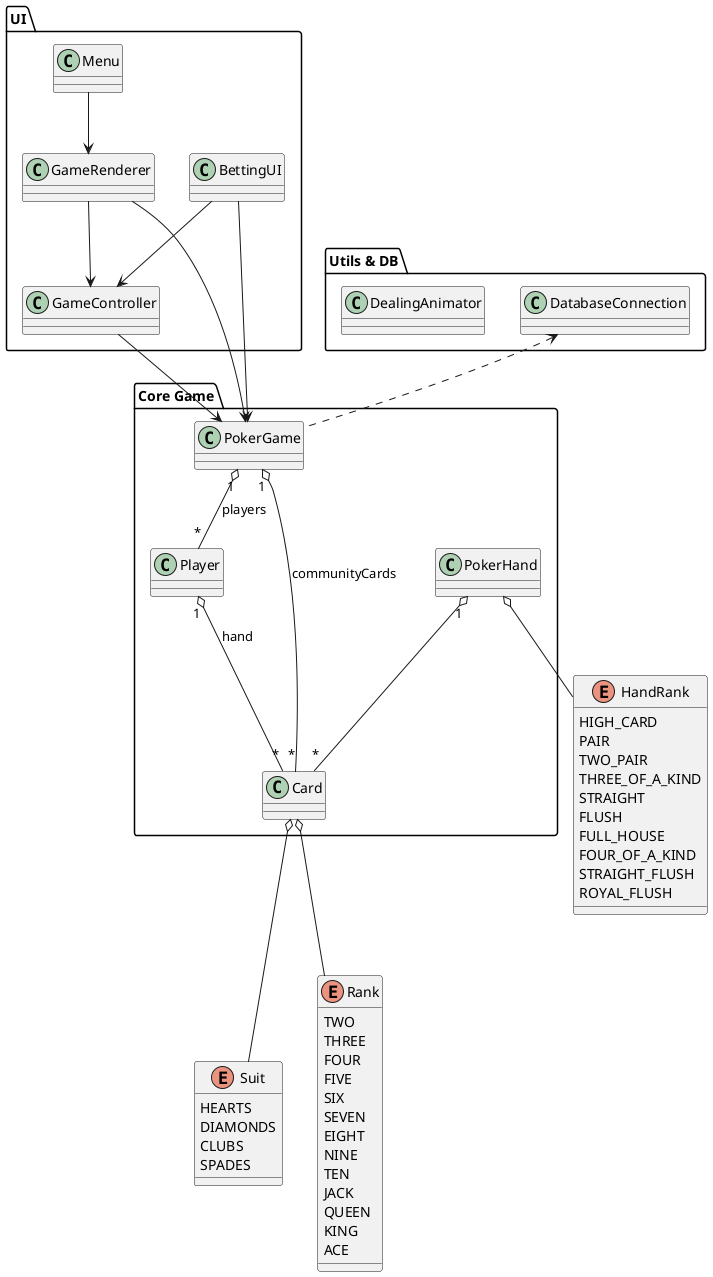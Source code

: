 @startuml
skinparam classAttributeIconSize 0
skinparam rectangle {
    BorderColor black
    BackgroundColor white
}
top to bottom direction

' UI Layer (sus)
package "UI" {
    class GameRenderer
    class GameController
    class BettingUI
    class Menu
}

' Core Logic (mijloc)
package "Core Game" {
    class PokerGame
    class Player
    class Card
    class PokerHand
}

' Utils & DB (jos)
package "Utils & DB" {
    class DatabaseConnection
    class DealingAnimator
}

' Enum-uri (jos, corect formatate)
enum Suit {
    HEARTS
    DIAMONDS
    CLUBS
    SPADES
}
enum Rank {
    TWO
    THREE
    FOUR
    FIVE
    SIX
    SEVEN
    EIGHT
    NINE
    TEN
    JACK
    QUEEN
    KING
    ACE
}
enum HandRank {
    HIGH_CARD
    PAIR
    TWO_PAIR
    THREE_OF_A_KIND
    STRAIGHT
    FLUSH
    FULL_HOUSE
    FOUR_OF_A_KIND
    STRAIGHT_FLUSH
    ROYAL_FLUSH
}

' Relații principale (fără săgeți diagonale lungi)
PokerGame "1" o-- "*" Player : players
PokerGame "1" o-- "*" Card : communityCards
Player "1" o-- "*" Card : hand
PokerHand "1" o-- "*" Card

GameRenderer --> PokerGame
GameController --> PokerGame
BettingUI --> PokerGame
BettingUI --> GameController
GameRenderer --> GameController
Menu --> GameRenderer

Card o-- Suit
Card o-- Rank
PokerHand o-- HandRank

DatabaseConnection <.. PokerGame

@enduml
